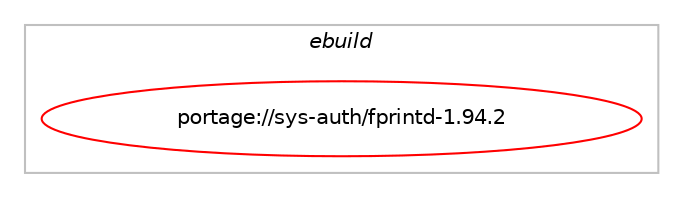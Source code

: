 digraph prolog {

# *************
# Graph options
# *************

newrank=true;
concentrate=true;
compound=true;
graph [rankdir=LR,fontname=Helvetica,fontsize=10,ranksep=1.5];#, ranksep=2.5, nodesep=0.2];
edge  [arrowhead=vee];
node  [fontname=Helvetica,fontsize=10];

# **********
# The ebuild
# **********

subgraph cluster_leftcol {
color=gray;
label=<<i>ebuild</i>>;
id [label="portage://sys-auth/fprintd-1.94.2", color=red, width=4, href="../sys-auth/fprintd-1.94.2.svg"];
}

# ****************
# The dependencies
# ****************

subgraph cluster_midcol {
color=gray;
label=<<i>dependencies</i>>;
subgraph cluster_compile {
fillcolor="#eeeeee";
style=filled;
label=<<i>compile</i>>;
# *** BEGIN UNKNOWN DEPENDENCY TYPE (TODO) ***
# id -> equal(use_conditional_group(positive,pam,portage://sys-auth/fprintd-1.94.2,[package_dependency(portage://sys-auth/fprintd-1.94.2,install,no,sys-libs,pam,none,[,,],[],[]),use_conditional_group(positive,systemd,portage://sys-auth/fprintd-1.94.2,[package_dependency(portage://sys-auth/fprintd-1.94.2,install,no,sys-apps,systemd,none,[,,],any_same_slot,[])]),use_conditional_group(negative,systemd,portage://sys-auth/fprintd-1.94.2,[package_dependency(portage://sys-auth/fprintd-1.94.2,install,no,sys-auth,elogind,none,[,,],any_same_slot,[])])]))
# *** END UNKNOWN DEPENDENCY TYPE (TODO) ***

# *** BEGIN UNKNOWN DEPENDENCY TYPE (TODO) ***
# id -> equal(use_conditional_group(positive,test,portage://sys-auth/fprintd-1.94.2,[any_of_group([all_of_group([package_dependency(portage://sys-auth/fprintd-1.94.2,install,no,dev-lang,python,none,[,,],[slot(3.12)],[]),package_dependency(portage://sys-auth/fprintd-1.94.2,install,no,dev-python,python-dbusmock,none,[,,],[],[use(enable(python_targets_python3_12),negative)]),package_dependency(portage://sys-auth/fprintd-1.94.2,install,no,dev-python,dbus-python,none,[,,],[],[use(enable(python_targets_python3_12),negative)]),package_dependency(portage://sys-auth/fprintd-1.94.2,install,no,dev-python,pycairo,none,[,,],[],[use(enable(python_targets_python3_12),negative)]),use_conditional_group(positive,pam,portage://sys-auth/fprintd-1.94.2,[package_dependency(portage://sys-auth/fprintd-1.94.2,install,no,sys-libs,pam_wrapper,none,[,,],[],[use(enable(python_targets_python3_12),negative)])])]),all_of_group([package_dependency(portage://sys-auth/fprintd-1.94.2,install,no,dev-lang,python,none,[,,],[slot(3.11)],[]),package_dependency(portage://sys-auth/fprintd-1.94.2,install,no,dev-python,python-dbusmock,none,[,,],[],[use(enable(python_targets_python3_11),negative)]),package_dependency(portage://sys-auth/fprintd-1.94.2,install,no,dev-python,dbus-python,none,[,,],[],[use(enable(python_targets_python3_11),negative)]),package_dependency(portage://sys-auth/fprintd-1.94.2,install,no,dev-python,pycairo,none,[,,],[],[use(enable(python_targets_python3_11),negative)]),use_conditional_group(positive,pam,portage://sys-auth/fprintd-1.94.2,[package_dependency(portage://sys-auth/fprintd-1.94.2,install,no,sys-libs,pam_wrapper,none,[,,],[],[use(enable(python_targets_python3_11),negative)])])]),all_of_group([package_dependency(portage://sys-auth/fprintd-1.94.2,install,no,dev-lang,python,none,[,,],[slot(3.10)],[]),package_dependency(portage://sys-auth/fprintd-1.94.2,install,no,dev-python,python-dbusmock,none,[,,],[],[use(enable(python_targets_python3_10),negative)]),package_dependency(portage://sys-auth/fprintd-1.94.2,install,no,dev-python,dbus-python,none,[,,],[],[use(enable(python_targets_python3_10),negative)]),package_dependency(portage://sys-auth/fprintd-1.94.2,install,no,dev-python,pycairo,none,[,,],[],[use(enable(python_targets_python3_10),negative)]),use_conditional_group(positive,pam,portage://sys-auth/fprintd-1.94.2,[package_dependency(portage://sys-auth/fprintd-1.94.2,install,no,sys-libs,pam_wrapper,none,[,,],[],[use(enable(python_targets_python3_10),negative)])])])])]))
# *** END UNKNOWN DEPENDENCY TYPE (TODO) ***

# *** BEGIN UNKNOWN DEPENDENCY TYPE (TODO) ***
# id -> equal(package_dependency(portage://sys-auth/fprintd-1.94.2,install,no,dev-libs,dbus-glib,none,[,,],[],[]))
# *** END UNKNOWN DEPENDENCY TYPE (TODO) ***

# *** BEGIN UNKNOWN DEPENDENCY TYPE (TODO) ***
# id -> equal(package_dependency(portage://sys-auth/fprintd-1.94.2,install,no,dev-libs,glib,none,[,,],[slot(2)],[]))
# *** END UNKNOWN DEPENDENCY TYPE (TODO) ***

# *** BEGIN UNKNOWN DEPENDENCY TYPE (TODO) ***
# id -> equal(package_dependency(portage://sys-auth/fprintd-1.94.2,install,no,sys-auth,libfprint,greaterequal,[1.94.0,,,1.94.0],[slot(2)],[]))
# *** END UNKNOWN DEPENDENCY TYPE (TODO) ***

# *** BEGIN UNKNOWN DEPENDENCY TYPE (TODO) ***
# id -> equal(package_dependency(portage://sys-auth/fprintd-1.94.2,install,no,sys-auth,polkit,none,[,,],[],[]))
# *** END UNKNOWN DEPENDENCY TYPE (TODO) ***

}
subgraph cluster_compileandrun {
fillcolor="#eeeeee";
style=filled;
label=<<i>compile and run</i>>;
}
subgraph cluster_run {
fillcolor="#eeeeee";
style=filled;
label=<<i>run</i>>;
# *** BEGIN UNKNOWN DEPENDENCY TYPE (TODO) ***
# id -> equal(use_conditional_group(positive,pam,portage://sys-auth/fprintd-1.94.2,[package_dependency(portage://sys-auth/fprintd-1.94.2,run,no,sys-libs,pam,none,[,,],[],[]),use_conditional_group(positive,systemd,portage://sys-auth/fprintd-1.94.2,[package_dependency(portage://sys-auth/fprintd-1.94.2,run,no,sys-apps,systemd,none,[,,],any_same_slot,[])]),use_conditional_group(negative,systemd,portage://sys-auth/fprintd-1.94.2,[package_dependency(portage://sys-auth/fprintd-1.94.2,run,no,sys-auth,elogind,none,[,,],any_same_slot,[])])]))
# *** END UNKNOWN DEPENDENCY TYPE (TODO) ***

# *** BEGIN UNKNOWN DEPENDENCY TYPE (TODO) ***
# id -> equal(use_conditional_group(positive,selinux,portage://sys-auth/fprintd-1.94.2,[package_dependency(portage://sys-auth/fprintd-1.94.2,run,no,sec-policy,selinux-fprintd,none,[,,],[],[])]))
# *** END UNKNOWN DEPENDENCY TYPE (TODO) ***

# *** BEGIN UNKNOWN DEPENDENCY TYPE (TODO) ***
# id -> equal(package_dependency(portage://sys-auth/fprintd-1.94.2,run,no,dev-libs,dbus-glib,none,[,,],[],[]))
# *** END UNKNOWN DEPENDENCY TYPE (TODO) ***

# *** BEGIN UNKNOWN DEPENDENCY TYPE (TODO) ***
# id -> equal(package_dependency(portage://sys-auth/fprintd-1.94.2,run,no,dev-libs,glib,none,[,,],[slot(2)],[]))
# *** END UNKNOWN DEPENDENCY TYPE (TODO) ***

# *** BEGIN UNKNOWN DEPENDENCY TYPE (TODO) ***
# id -> equal(package_dependency(portage://sys-auth/fprintd-1.94.2,run,no,sys-auth,libfprint,greaterequal,[1.94.0,,,1.94.0],[slot(2)],[]))
# *** END UNKNOWN DEPENDENCY TYPE (TODO) ***

# *** BEGIN UNKNOWN DEPENDENCY TYPE (TODO) ***
# id -> equal(package_dependency(portage://sys-auth/fprintd-1.94.2,run,no,sys-auth,polkit,none,[,,],[],[]))
# *** END UNKNOWN DEPENDENCY TYPE (TODO) ***

}
}

# **************
# The candidates
# **************

subgraph cluster_choices {
rank=same;
color=gray;
label=<<i>candidates</i>>;

}

}
